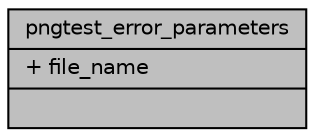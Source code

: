 digraph "pngtest_error_parameters"
{
 // INTERACTIVE_SVG=YES
  edge [fontname="Helvetica",fontsize="10",labelfontname="Helvetica",labelfontsize="10"];
  node [fontname="Helvetica",fontsize="10",shape=record];
  Node1 [label="{pngtest_error_parameters\n|+ file_name\l|}",height=0.2,width=0.4,color="black", fillcolor="grey75", style="filled", fontcolor="black"];
}
